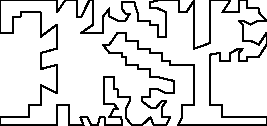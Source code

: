 unitsize(0.01cm);
// 3950.93
draw((155.42,150.65)--(155.42,136.15));
draw((155.42,136.15)--(190.92,136.15));
draw((190.92,136.15)--(212.42,136.15));
draw((212.42,136.15)--(254.92,136.15));
draw((254.92,136.15)--(254.92,171.65));
draw((254.92,171.65)--(276.42,171.65));
draw((276.42,171.65)--(276.42,150.65));
draw((276.42,150.65)--(276.42,136.15));
draw((276.42,136.15)--(293.42,136.15));
draw((293.42,136.15)--(301.92,136.15));
draw((301.92,136.15)--(296.42,150.65));
draw((296.42,150.65)--(308.92,150.65));
draw((308.92,150.65)--(315.92,136.15));
draw((315.92,136.15)--(326.42,136.15));
draw((326.42,136.15)--(330.92,150.65));
draw((330.92,150.65)--(338.92,150.65));
draw((338.92,150.65)--(340.42,136.15));
draw((340.42,136.15)--(355.42,136.15));
draw((355.42,136.15)--(370.42,136.15));
draw((370.42,136.15)--(368.42,150.65));
draw((368.42,150.65)--(361.92,150.65));
draw((361.92,150.65)--(347.42,150.65));
draw((347.42,150.65)--(354.92,164.65));
draw((354.92,164.65)--(362.92,164.65));
draw((362.92,164.65)--(354.92,174.65));
draw((354.92,174.65)--(338.42,174.65));
draw((338.42,174.65)--(338.42,200.15));
draw((338.42,200.15)--(338.42,221.65));
draw((338.42,221.65)--(354.92,221.65));
draw((354.92,221.65)--(354.92,200.15));
draw((354.92,200.15)--(361.92,200.15));
draw((361.92,200.15)--(361.92,186.15));
draw((361.92,186.15)--(383.42,186.15));
draw((383.42,186.15)--(383.42,179.15));
draw((383.42,179.15)--(375.92,164.65));
draw((375.92,164.65)--(375.92,150.65));
draw((375.92,150.65)--(387.42,136.15));
draw((387.42,136.15)--(404.42,136.15));
draw((404.42,136.15)--(419.92,150.65));
draw((419.92,150.65)--(425.92,136.15));
draw((425.92,136.15)--(447.42,136.15));
draw((447.42,136.15)--(454.42,150.65));
draw((454.42,150.65)--(439.92,150.65));
draw((439.92,150.65)--(439.92,167.65));
draw((439.92,167.65)--(447.42,179.15));
draw((447.42,179.15)--(439.92,179.15));
draw((439.92,179.15)--(429.92,167.65));
draw((429.92,167.65)--(419.92,167.65));
draw((419.92,167.65)--(404.42,179.15));
draw((404.42,179.15)--(404.42,186.15));
draw((404.42,186.15)--(418.92,186.15));
draw((418.92,186.15)--(418.92,200.15));
draw((418.92,200.15)--(432.92,200.15));
draw((432.92,200.15)--(447.42,193.15));
draw((447.42,193.15)--(461.42,193.15));
draw((461.42,193.15)--(461.42,214.65));
draw((461.42,214.65)--(432.92,221.65));
draw((432.92,221.65)--(418.92,221.65));
draw((418.92,221.65)--(418.92,235.65));
draw((418.92,235.65)--(397.42,235.65));
draw((397.42,235.65)--(397.42,243.15));
draw((397.42,243.15)--(375.92,243.15));
draw((375.92,243.15)--(375.92,257.15));
draw((375.92,257.15)--(368.92,257.15));
draw((368.92,257.15)--(368.92,264.15));
draw((368.92,264.15)--(347.42,264.15));
draw((347.42,264.15)--(336.42,278.65));
draw((336.42,278.65)--(347.42,278.65));
draw((347.42,278.65)--(361.92,299.65));
draw((361.92,299.65)--(375.92,299.65));
draw((375.92,299.65)--(375.92,285.65));
draw((375.92,285.65)--(397.42,285.65));
draw((397.42,285.65)--(397.42,271.65));
draw((397.42,271.65)--(418.92,271.65));
draw((418.92,271.65)--(418.92,264.15));
draw((418.92,264.15)--(425.92,264.15));
draw((425.92,264.15)--(439.92,264.15));
draw((439.92,264.15)--(439.92,250.15));
draw((439.92,250.15)--(454.42,250.15));
draw((454.42,250.15)--(454.42,243.15));
draw((454.42,243.15)--(461.42,243.15));
draw((461.42,243.15)--(496.92,243.15));
draw((496.92,243.15)--(496.92,214.65));
draw((496.92,214.65)--(496.92,193.15));
draw((496.92,193.15)--(496.92,171.65));
draw((496.92,171.65)--(475.92,171.65));
draw((475.92,171.65)--(475.92,160.65));
draw((475.92,160.65)--(475.92,150.65));
draw((475.92,150.65)--(468.42,136.15));
draw((468.42,136.15)--(489.92,136.15));
draw((489.92,136.15)--(532.42,136.15));
draw((532.42,136.15)--(553.92,136.15));
draw((553.92,136.15)--(575.42,136.15));
draw((575.42,136.15)--(596.42,136.15));
draw((596.42,136.15)--(624.92,136.15));
draw((624.92,136.15)--(624.92,150.65));
draw((624.92,150.65)--(603.92,150.65));
draw((603.92,150.65)--(568.42,150.65));
draw((568.42,150.65)--(546.92,150.65));
draw((546.92,150.65)--(546.92,171.65));
draw((546.92,171.65)--(525.42,171.65));
draw((525.42,171.65)--(525.42,193.15));
draw((525.42,193.15)--(525.42,214.65));
draw((525.42,214.65)--(525.42,233.15));
draw((525.42,233.15)--(525.42,250.15));
draw((525.42,250.15)--(525.42,261.15));
draw((525.42,261.15)--(542.92,264.15));
draw((542.92,264.15)--(542.92,250.15));
draw((542.92,250.15)--(560.92,250.15));
draw((560.92,250.15)--(560.92,264.15));
draw((560.92,264.15)--(575.42,271.65));
draw((575.42,271.65)--(582.42,271.65));
draw((582.42,271.65)--(575.42,264.15));
draw((575.42,264.15)--(575.42,250.15));
draw((575.42,250.15)--(589.42,250.15));
draw((589.42,250.15)--(589.42,257.15));
draw((589.42,257.15)--(610.92,257.15));
draw((610.92,257.15)--(624.92,278.65));
draw((624.92,278.65)--(624.92,299.65));
draw((624.92,299.65)--(610.92,278.65));
draw((610.92,278.65)--(596.42,285.65));
draw((596.42,285.65)--(582.42,285.65));
draw((582.42,285.65)--(582.42,314.15));
draw((582.42,314.15)--(575.42,321.15));
draw((575.42,321.15)--(582.42,321.15));
draw((582.42,321.15)--(596.42,314.15));
draw((596.42,314.15)--(610.92,321.15));
draw((610.92,321.15)--(624.92,321.15));
draw((624.92,321.15)--(610.92,335.65));
draw((610.92,335.65)--(610.92,342.65));
draw((610.92,342.65)--(603.92,342.65));
draw((603.92,342.65)--(589.42,342.65));
draw((589.42,342.65)--(589.42,356.65));
draw((589.42,356.65)--(575.42,356.65));
draw((575.42,356.65)--(575.42,335.65));
draw((575.42,335.65)--(560.92,335.65));
draw((560.92,335.65)--(546.92,335.65));
draw((546.92,335.65)--(560.92,356.65));
draw((560.92,356.65)--(539.92,356.65));
draw((539.92,356.65)--(525.42,356.65));
draw((525.42,356.65)--(525.42,335.65));
draw((525.42,335.65)--(525.42,314.15));
draw((525.42,314.15)--(525.42,299.65));
draw((525.42,299.65)--(525.42,281.65));
draw((525.42,281.65)--(496.92,271.65));
draw((496.92,271.65)--(496.92,292.65));
draw((496.92,292.65)--(496.92,317.15));
draw((496.92,317.15)--(496.92,335.65));
draw((496.92,335.65)--(496.92,356.65));
draw((496.92,356.65)--(482.92,335.65));
draw((482.92,335.65)--(470.42,335.65));
draw((470.42,335.65)--(470.42,345.65));
draw((470.42,345.65)--(470.42,356.65));
draw((470.42,356.65)--(447.42,356.65));
draw((447.42,356.65)--(432.92,356.65));
draw((432.92,356.65)--(418.92,353.65));
draw((418.92,353.65)--(418.92,342.65));
draw((418.92,342.65)--(432.92,342.65));
draw((432.92,342.65)--(447.42,335.65));
draw((447.42,335.65)--(447.42,321.15));
draw((447.42,321.15)--(447.42,292.65));
draw((447.42,292.65)--(432.92,292.65));
draw((432.92,292.65)--(432.92,314.15));
draw((432.92,314.15)--(418.92,314.15));
draw((418.92,314.15)--(418.92,321.15));
draw((418.92,321.15)--(397.42,321.15));
draw((397.42,321.15)--(397.42,333.65));
draw((397.42,333.65)--(391.42,353.65));
draw((391.42,353.65)--(368.92,353.65));
draw((368.92,353.65)--(368.92,342.65));
draw((368.92,342.65)--(375.92,333.65));
draw((375.92,333.65)--(383.42,333.65));
draw((383.42,333.65)--(375.92,321.15));
draw((375.92,321.15)--(361.92,321.15));
draw((361.92,321.15)--(347.42,328.15));
draw((347.42,328.15)--(347.42,342.65));
draw((347.42,342.65)--(336.42,328.15));
draw((336.42,328.15)--(336.42,313.15));
draw((336.42,313.15)--(336.42,306.15));
draw((336.42,306.15)--(336.42,298.65));
draw((336.42,298.65)--(318.92,299.65));
draw((318.92,299.65)--(297.92,299.65));
draw((297.92,299.65)--(318.92,314.15));
draw((318.92,314.15)--(318.92,321.65));
draw((318.92,321.65)--(318.92,328.15));
draw((318.92,328.15)--(318.92,335.65));
draw((318.92,335.65)--(318.92,356.65));
draw((318.92,356.65)--(311.92,356.65));
draw((311.92,356.65)--(297.92,328.15));
draw((297.92,328.15)--(290.42,328.15));
draw((290.42,328.15)--(290.42,335.65));
draw((290.42,335.65)--(290.42,356.65));
draw((290.42,356.65)--(269.42,356.65));
draw((269.42,356.65)--(254.92,335.65));
draw((254.92,335.65)--(254.92,356.65));
draw((254.92,356.65)--(240.92,356.65));
draw((240.92,356.65)--(219.42,356.65));
draw((219.42,356.65)--(183.92,356.65));
draw((183.92,356.65)--(155.42,356.65));
draw((155.42,356.65)--(155.42,328.15));
draw((155.42,328.15)--(155.42,314.15));
draw((155.42,314.15)--(155.42,299.65));
draw((155.42,299.65)--(176.92,299.65));
draw((176.92,299.65)--(176.92,328.15));
draw((176.92,328.15)--(190.92,328.15));
draw((190.92,328.15)--(190.92,335.65));
draw((190.92,335.65)--(205.42,335.65));
draw((205.42,335.65)--(226.42,335.65));
draw((226.42,335.65)--(226.42,314.15));
draw((226.42,314.15)--(226.42,292.65));
draw((226.42,292.65)--(254.92,314.15));
draw((254.92,314.15)--(254.92,292.65));
draw((254.92,292.65)--(254.92,271.65));
draw((254.92,271.65)--(226.42,264.15));
draw((226.42,264.15)--(226.42,235.65));
draw((226.42,235.65)--(254.92,243.15));
draw((254.92,243.15)--(254.92,221.65));
draw((254.92,221.65)--(254.92,193.15));
draw((254.92,193.15)--(226.42,207.15));
draw((226.42,207.15)--(226.42,186.15));
draw((226.42,186.15)--(226.42,171.65));
draw((226.42,171.65)--(205.42,171.65));
draw((205.42,171.65)--(205.42,150.65));
draw((205.42,150.65)--(183.92,150.65));
draw((183.92,150.65)--(155.42,150.65));
